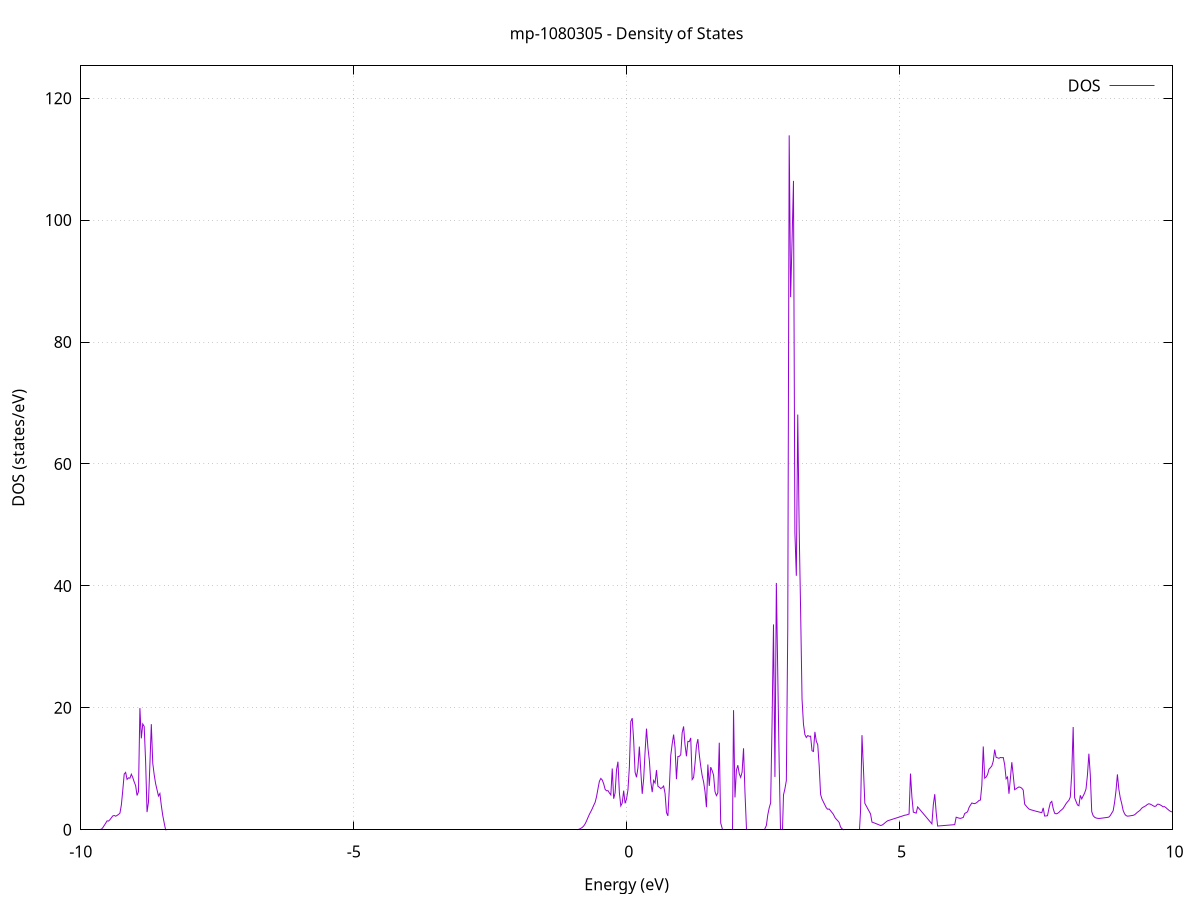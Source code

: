 set title 'mp-1080305 - Density of States'
set xlabel 'Energy (eV)'
set ylabel 'DOS (states/eV)'
set grid
set xrange [-10:10]
set yrange [0:125.289]
set xzeroaxis lt -1
set terminal png size 800,600
set output 'mp-1080305_dos_gnuplot.png'
plot '-' using 1:2 with lines title 'DOS'
-34.563300 0.000000
-34.537200 0.000000
-34.511000 0.000000
-34.484900 0.000000
-34.458800 0.000000
-34.432600 0.000000
-34.406500 0.000000
-34.380300 0.000000
-34.354200 0.000000
-34.328000 0.000000
-34.301900 0.000000
-34.275800 0.000000
-34.249600 0.000000
-34.223500 0.000000
-34.197300 0.000000
-34.171200 0.000000
-34.145000 0.000000
-34.118900 0.000000
-34.092800 0.000000
-34.066600 0.000000
-34.040500 0.000000
-34.014300 0.000000
-33.988200 0.000000
-33.962000 0.000000
-33.935900 0.000000
-33.909800 0.000000
-33.883600 0.000000
-33.857500 0.000000
-33.831300 0.000000
-33.805200 0.000000
-33.779000 0.000000
-33.752900 0.000000
-33.726800 0.000000
-33.700600 0.000000
-33.674500 0.000000
-33.648300 0.000000
-33.622200 0.000000
-33.596000 0.000000
-33.569900 0.000000
-33.543800 0.000000
-33.517600 0.000000
-33.491500 0.000000
-33.465300 0.000000
-33.439200 0.000000
-33.413000 0.000000
-33.386900 0.000000
-33.360800 0.000000
-33.334600 0.000000
-33.308500 0.000000
-33.282300 0.000000
-33.256200 0.000000
-33.230000 0.000000
-33.203900 0.000000
-33.177800 0.000000
-33.151600 0.000000
-33.125500 0.000000
-33.099300 0.000000
-33.073200 0.000000
-33.047000 0.000000
-33.020900 0.000000
-32.994800 0.000000
-32.968600 0.000000
-32.942500 0.000000
-32.916300 0.000000
-32.890200 0.000000
-32.864000 0.000000
-32.837900 0.000000
-32.811800 0.000000
-32.785600 0.000000
-32.759500 0.000000
-32.733300 0.000000
-32.707200 0.000000
-32.681000 0.000000
-32.654900 0.000000
-32.628800 0.000000
-32.602600 0.000000
-32.576500 0.000000
-32.550300 0.000000
-32.524200 0.000000
-32.498000 0.000000
-32.471900 0.000000
-32.445800 0.000000
-32.419600 0.000000
-32.393500 0.000000
-32.367300 0.000000
-32.341200 0.000000
-32.315000 0.000000
-32.288900 0.000000
-32.262800 0.000000
-32.236600 0.000000
-32.210500 0.000000
-32.184300 23.205600
-32.158200 121.771700
-32.132000 0.000000
-32.105900 0.000000
-32.079800 0.000000
-32.053600 0.000000
-32.027500 0.000000
-32.001300 0.000000
-31.975200 19.599900
-31.949000 83.750900
-31.922900 0.000000
-31.896800 0.000000
-31.870600 0.000000
-31.844500 0.000000
-31.818300 0.000000
-31.792200 0.000000
-31.766000 0.000000
-31.739900 0.000000
-31.713700 0.000000
-31.687600 0.000000
-31.661500 0.000000
-31.635300 0.000000
-31.609200 0.000000
-31.583000 0.000000
-31.556900 0.000000
-31.530700 0.000000
-31.504600 0.000000
-31.478500 0.000000
-31.452300 0.000000
-31.426200 0.000000
-31.400000 0.000000
-31.373900 0.000000
-31.347700 0.000000
-31.321600 0.000000
-31.295500 0.000000
-31.269300 0.000000
-31.243200 0.000000
-31.217000 0.000000
-31.190900 0.000000
-31.164700 0.000000
-31.138600 0.000000
-31.112500 0.000000
-31.086300 0.000000
-31.060200 0.000000
-31.034000 0.000000
-31.007900 0.000000
-30.981700 0.000000
-30.955600 0.000000
-30.929500 0.000000
-30.903300 0.000000
-30.877200 0.000000
-30.851000 0.000000
-30.824900 0.000000
-30.798700 0.000000
-30.772600 0.000000
-30.746500 0.000000
-30.720300 0.000000
-30.694200 0.000000
-30.668000 0.000000
-30.641900 0.000000
-30.615700 0.000000
-30.589600 0.000000
-30.563500 0.000000
-30.537300 0.000000
-30.511200 0.000000
-30.485000 0.000000
-30.458900 0.000000
-30.432700 0.000000
-30.406600 0.000000
-30.380500 0.000000
-30.354300 0.000000
-30.328200 0.000000
-30.302000 0.000000
-30.275900 0.000000
-30.249700 0.000000
-30.223600 0.000000
-30.197500 0.000000
-30.171300 0.000000
-30.145200 0.000000
-30.119000 0.000000
-30.092900 0.000000
-30.066700 0.000000
-30.040600 0.000000
-30.014500 0.000000
-29.988300 0.000000
-29.962200 0.000000
-29.936000 0.000000
-29.909900 0.000000
-29.883700 0.000000
-29.857600 0.000000
-29.831500 0.000000
-29.805300 0.000000
-29.779200 0.000000
-29.753000 0.000000
-29.726900 0.000000
-29.700700 0.000000
-29.674600 0.000000
-29.648500 0.000000
-29.622300 0.000000
-29.596200 0.000000
-29.570000 0.000000
-29.543900 0.000000
-29.517700 0.000000
-29.491600 0.000000
-29.465500 0.000000
-29.439300 0.000000
-29.413200 0.000000
-29.387000 0.000000
-29.360900 0.000000
-29.334700 0.000000
-29.308600 0.000000
-29.282500 0.000000
-29.256300 0.000000
-29.230200 0.000000
-29.204000 0.000000
-29.177900 0.000000
-29.151700 0.000000
-29.125600 0.000000
-29.099500 0.000000
-29.073300 0.000000
-29.047200 0.000000
-29.021000 0.000000
-28.994900 0.000000
-28.968700 0.000000
-28.942600 0.000000
-28.916500 0.000000
-28.890300 0.000000
-28.864200 0.000000
-28.838000 0.000000
-28.811900 0.000000
-28.785700 0.000000
-28.759600 0.000000
-28.733500 0.000000
-28.707300 0.000000
-28.681200 0.000000
-28.655000 0.000000
-28.628900 0.000000
-28.602700 0.000000
-28.576600 0.000000
-28.550500 0.000000
-28.524300 0.000000
-28.498200 0.000000
-28.472000 0.000000
-28.445900 0.000000
-28.419700 0.000000
-28.393600 0.000000
-28.367500 0.000000
-28.341300 0.000000
-28.315200 0.000000
-28.289000 0.000000
-28.262900 0.000000
-28.236700 0.000000
-28.210600 0.000000
-28.184500 0.000000
-28.158300 0.000000
-28.132200 0.000000
-28.106000 0.000000
-28.079900 0.000000
-28.053700 0.000000
-28.027600 0.000000
-28.001500 0.000000
-27.975300 0.000000
-27.949200 0.000000
-27.923000 0.000000
-27.896900 0.000000
-27.870700 0.000000
-27.844600 0.000000
-27.818400 0.000000
-27.792300 0.000000
-27.766200 0.000000
-27.740000 0.000000
-27.713900 0.000000
-27.687700 0.000000
-27.661600 0.000000
-27.635400 0.000000
-27.609300 0.000000
-27.583200 0.000000
-27.557000 0.000000
-27.530900 0.000000
-27.504700 0.000000
-27.478600 0.000000
-27.452400 0.000000
-27.426300 0.000000
-27.400200 0.000000
-27.374000 0.000000
-27.347900 0.000000
-27.321700 0.000000
-27.295600 0.000000
-27.269400 0.000000
-27.243300 0.000000
-27.217200 0.000000
-27.191000 0.000000
-27.164900 0.000000
-27.138700 0.000000
-27.112600 0.000000
-27.086400 0.000000
-27.060300 0.000000
-27.034200 0.000000
-27.008000 0.000000
-26.981900 0.000000
-26.955700 0.000000
-26.929600 0.000000
-26.903400 0.000000
-26.877300 0.000000
-26.851200 0.000000
-26.825000 0.000000
-26.798900 0.000000
-26.772700 0.000000
-26.746600 0.000000
-26.720400 0.000000
-26.694300 0.000000
-26.668200 0.000000
-26.642000 0.000000
-26.615900 0.000000
-26.589700 0.000000
-26.563600 0.000000
-26.537400 0.000000
-26.511300 0.000000
-26.485200 0.000000
-26.459000 0.000000
-26.432900 0.000000
-26.406700 0.000000
-26.380600 0.000000
-26.354400 0.000000
-26.328300 0.000000
-26.302200 0.000000
-26.276000 0.000000
-26.249900 0.000000
-26.223700 0.000000
-26.197600 0.000000
-26.171400 0.000000
-26.145300 0.000000
-26.119200 0.000000
-26.093000 0.000000
-26.066900 0.000000
-26.040700 0.000000
-26.014600 0.000000
-25.988400 0.000000
-25.962300 0.000000
-25.936200 0.000000
-25.910000 0.000000
-25.883900 0.000000
-25.857700 0.000000
-25.831600 0.000000
-25.805400 0.000000
-25.779300 0.000000
-25.753200 0.000000
-25.727000 0.000000
-25.700900 0.000000
-25.674700 0.000000
-25.648600 0.000000
-25.622400 0.000000
-25.596300 0.000000
-25.570200 0.000000
-25.544000 0.000000
-25.517900 0.000000
-25.491700 0.000000
-25.465600 0.000000
-25.439400 0.000000
-25.413300 0.000000
-25.387200 0.000000
-25.361000 0.000000
-25.334900 0.000000
-25.308700 0.000000
-25.282600 0.000000
-25.256400 0.000000
-25.230300 0.000000
-25.204200 0.000000
-25.178000 0.000000
-25.151900 0.000000
-25.125700 0.000000
-25.099600 0.000000
-25.073400 0.000000
-25.047300 0.000000
-25.021200 0.000000
-24.995000 0.000000
-24.968900 0.000000
-24.942700 0.000000
-24.916600 0.000000
-24.890400 0.000000
-24.864300 0.000000
-24.838200 0.000000
-24.812000 0.000000
-24.785900 0.000000
-24.759700 0.000000
-24.733600 0.000000
-24.707400 0.000000
-24.681300 0.000000
-24.655200 0.000000
-24.629000 0.000000
-24.602900 0.000000
-24.576700 0.000000
-24.550600 0.000000
-24.524400 0.000000
-24.498300 0.000000
-24.472200 0.000000
-24.446000 0.000000
-24.419900 0.000000
-24.393700 0.000000
-24.367600 0.000000
-24.341400 0.000000
-24.315300 0.000000
-24.289200 0.000000
-24.263000 0.000000
-24.236900 0.000000
-24.210700 0.000000
-24.184600 0.000000
-24.158400 0.000000
-24.132300 0.000000
-24.106200 0.000000
-24.080000 0.000000
-24.053900 0.000000
-24.027700 0.000000
-24.001600 0.000000
-23.975400 0.000000
-23.949300 0.000000
-23.923100 0.000000
-23.897000 0.000000
-23.870900 0.000000
-23.844700 0.000000
-23.818600 0.000000
-23.792400 0.000000
-23.766300 0.000000
-23.740100 0.000000
-23.714000 0.000000
-23.687900 0.000000
-23.661700 0.000000
-23.635600 0.000000
-23.609400 0.000000
-23.583300 0.000000
-23.557100 0.000000
-23.531000 0.000000
-23.504900 0.000000
-23.478700 0.000000
-23.452600 0.000000
-23.426400 0.000000
-23.400300 0.000000
-23.374100 0.000000
-23.348000 0.000000
-23.321900 0.000000
-23.295700 0.000000
-23.269600 0.000000
-23.243400 0.000000
-23.217300 0.000000
-23.191100 0.000000
-23.165000 0.000000
-23.138900 0.000000
-23.112700 0.000000
-23.086600 0.000000
-23.060400 0.000000
-23.034300 0.000000
-23.008100 0.000000
-22.982000 0.000000
-22.955900 0.000000
-22.929700 0.000000
-22.903600 0.000000
-22.877400 0.000000
-22.851300 0.000000
-22.825100 0.000000
-22.799000 0.000000
-22.772900 0.000000
-22.746700 0.000000
-22.720600 0.000000
-22.694400 0.000000
-22.668300 0.000000
-22.642100 0.000000
-22.616000 0.000000
-22.589900 0.000000
-22.563700 0.000000
-22.537600 0.000000
-22.511400 0.000000
-22.485300 0.000000
-22.459100 0.000000
-22.433000 0.000000
-22.406900 0.000000
-22.380700 0.000000
-22.354600 0.000000
-22.328400 0.000000
-22.302300 0.000000
-22.276100 0.000000
-22.250000 0.000000
-22.223900 0.000000
-22.197700 0.000000
-22.171600 0.000000
-22.145400 0.000000
-22.119300 0.000000
-22.093100 0.000000
-22.067000 0.000000
-22.040900 0.000000
-22.014700 0.000000
-21.988600 0.000000
-21.962400 0.000000
-21.936300 0.000000
-21.910100 0.000000
-21.884000 0.000000
-21.857900 0.000000
-21.831700 0.000000
-21.805600 0.000000
-21.779400 0.000000
-21.753300 0.000000
-21.727100 0.000000
-21.701000 0.000000
-21.674900 0.000000
-21.648700 0.000000
-21.622600 0.000000
-21.596400 0.000000
-21.570300 0.000000
-21.544100 0.000000
-21.518000 0.000000
-21.491900 0.000000
-21.465700 0.000000
-21.439600 0.000000
-21.413400 0.000000
-21.387300 0.000000
-21.361100 0.000000
-21.335000 0.000000
-21.308900 0.000000
-21.282700 0.000000
-21.256600 0.000000
-21.230400 0.000000
-21.204300 0.000000
-21.178100 0.000000
-21.152000 0.000000
-21.125900 0.000000
-21.099700 0.000000
-21.073600 0.000000
-21.047400 0.000000
-21.021300 0.000000
-20.995100 0.000000
-20.969000 0.000000
-20.942900 0.000000
-20.916700 0.000000
-20.890600 0.000000
-20.864400 0.000000
-20.838300 0.000000
-20.812100 0.000000
-20.786000 0.000000
-20.759900 0.000000
-20.733700 0.000000
-20.707600 0.000000
-20.681400 0.000000
-20.655300 0.000000
-20.629100 0.000000
-20.603000 0.000000
-20.576900 0.000000
-20.550700 0.000000
-20.524600 0.000000
-20.498400 0.000000
-20.472300 0.000000
-20.446100 0.000000
-20.420000 0.000000
-20.393900 0.000000
-20.367700 0.000000
-20.341600 0.000000
-20.315400 0.000000
-20.289300 0.000000
-20.263100 0.000000
-20.237000 0.000000
-20.210900 0.000000
-20.184700 0.000000
-20.158600 0.000000
-20.132400 0.000000
-20.106300 0.000000
-20.080100 0.000000
-20.054000 0.000000
-20.027800 0.000000
-20.001700 0.000000
-19.975600 0.000000
-19.949400 0.000000
-19.923300 0.000000
-19.897100 0.000000
-19.871000 0.000000
-19.844800 0.000000
-19.818700 0.000000
-19.792600 0.000000
-19.766400 0.000000
-19.740300 0.000000
-19.714100 0.000000
-19.688000 0.000000
-19.661800 0.000000
-19.635700 0.000000
-19.609600 0.000000
-19.583400 0.000000
-19.557300 0.000000
-19.531100 0.000000
-19.505000 0.000000
-19.478800 0.000000
-19.452700 0.000000
-19.426600 0.000000
-19.400400 0.000000
-19.374300 0.000000
-19.348100 0.000000
-19.322000 0.000000
-19.295800 0.000000
-19.269700 0.000000
-19.243600 0.000000
-19.217400 0.000000
-19.191300 0.000000
-19.165100 0.000000
-19.139000 0.000000
-19.112800 0.000000
-19.086700 0.000000
-19.060600 0.000000
-19.034400 0.000000
-19.008300 0.000000
-18.982100 0.000000
-18.956000 0.000000
-18.929800 0.000000
-18.903700 0.000000
-18.877600 0.000000
-18.851400 0.000000
-18.825300 0.000000
-18.799100 0.000000
-18.773000 0.000000
-18.746800 0.000000
-18.720700 0.000000
-18.694600 0.000000
-18.668400 0.000000
-18.642300 0.000000
-18.616100 0.000000
-18.590000 0.000000
-18.563800 0.000000
-18.537700 0.000000
-18.511600 0.000000
-18.485400 0.000000
-18.459300 0.000000
-18.433100 0.000000
-18.407000 0.000000
-18.380800 0.000000
-18.354700 0.000000
-18.328600 0.000000
-18.302400 0.000000
-18.276300 0.000000
-18.250100 0.000000
-18.224000 0.000000
-18.197800 0.000000
-18.171700 0.000000
-18.145600 0.000000
-18.119400 0.000000
-18.093300 0.000000
-18.067100 0.000000
-18.041000 0.000000
-18.014800 0.000000
-17.988700 0.000000
-17.962600 0.000000
-17.936400 0.000000
-17.910300 0.000000
-17.884100 0.000000
-17.858000 0.000000
-17.831800 0.000000
-17.805700 0.000000
-17.779600 0.000000
-17.753400 0.000000
-17.727300 0.000000
-17.701100 0.000000
-17.675000 0.000000
-17.648800 0.000000
-17.622700 0.000000
-17.596600 0.000000
-17.570400 0.000000
-17.544300 0.000000
-17.518100 0.000000
-17.492000 0.000000
-17.465800 0.000000
-17.439700 0.000000
-17.413600 0.000000
-17.387400 0.000000
-17.361300 0.000000
-17.335100 0.000000
-17.309000 0.000000
-17.282800 0.000000
-17.256700 0.000000
-17.230600 0.000000
-17.204400 0.000000
-17.178300 0.000000
-17.152100 0.000000
-17.126000 0.000000
-17.099800 0.000000
-17.073700 0.000000
-17.047600 0.000000
-17.021400 0.000000
-16.995300 0.000000
-16.969100 0.000000
-16.943000 0.000000
-16.916800 0.000000
-16.890700 0.000000
-16.864600 0.000000
-16.838400 0.000000
-16.812300 0.000000
-16.786100 0.000000
-16.760000 0.000000
-16.733800 0.000000
-16.707700 0.000000
-16.681600 0.000000
-16.655400 0.000000
-16.629300 0.000000
-16.603100 0.000000
-16.577000 0.000000
-16.550800 0.000000
-16.524700 0.000000
-16.498600 0.000000
-16.472400 0.000000
-16.446300 0.000000
-16.420100 0.000000
-16.394000 0.000000
-16.367800 0.000000
-16.341700 0.000000
-16.315600 0.000000
-16.289400 0.000000
-16.263300 0.000000
-16.237100 0.000000
-16.211000 0.000000
-16.184800 0.000000
-16.158700 0.000000
-16.132500 0.000000
-16.106400 0.000000
-16.080300 0.000000
-16.054100 0.000000
-16.028000 0.000000
-16.001800 0.000000
-15.975700 0.000000
-15.949500 0.000000
-15.923400 0.000000
-15.897300 0.000000
-15.871100 0.000000
-15.845000 0.000000
-15.818800 0.000000
-15.792700 0.000000
-15.766500 0.000000
-15.740400 0.000000
-15.714300 0.000000
-15.688100 0.000000
-15.662000 0.000000
-15.635800 0.000000
-15.609700 0.000000
-15.583500 0.000000
-15.557400 0.000000
-15.531300 0.000000
-15.505100 0.000000
-15.479000 0.000000
-15.452800 0.000000
-15.426700 0.000000
-15.400500 0.000000
-15.374400 0.000000
-15.348300 0.000000
-15.322100 0.000000
-15.296000 0.000000
-15.269800 7.525600
-15.243700 14.903200
-15.217500 6.614800
-15.191400 5.907200
-15.165300 5.199700
-15.139100 3.142900
-15.113000 3.004900
-15.086800 5.795700
-15.060700 9.660700
-15.034500 9.916600
-15.008400 10.782500
-14.982300 12.162300
-14.956100 12.845300
-14.930000 13.509400
-14.903800 13.240300
-14.877700 29.172300
-14.851500 29.274200
-14.825400 21.639900
-14.799300 19.322300
-14.773100 26.034200
-14.747000 27.474100
-14.720800 31.866800
-14.694700 19.792100
-14.668500 25.800500
-14.642400 16.163900
-14.616300 10.837600
-14.590100 12.583700
-14.564000 15.995400
-14.537800 10.647600
-14.511700 7.151000
-14.485500 7.066500
-14.459400 0.861900
-14.433300 0.000000
-14.407100 0.000000
-14.381000 0.000000
-14.354800 0.000000
-14.328700 0.000000
-14.302500 0.000000
-14.276400 0.000000
-14.250300 0.000000
-14.224100 0.000000
-14.198000 0.000000
-14.171800 0.000000
-14.145700 0.000000
-14.119500 0.000000
-14.093400 0.000000
-14.067300 0.000000
-14.041100 0.000000
-14.015000 0.000000
-13.988800 0.000000
-13.962700 0.000000
-13.936500 0.000000
-13.910400 0.000000
-13.884300 0.000000
-13.858100 0.000000
-13.832000 0.000000
-13.805800 0.000000
-13.779700 0.000000
-13.753500 0.000000
-13.727400 0.000000
-13.701300 0.000000
-13.675100 0.000000
-13.649000 0.000000
-13.622800 0.000000
-13.596700 0.000000
-13.570500 0.000000
-13.544400 0.000000
-13.518300 0.000000
-13.492100 0.000000
-13.466000 0.000000
-13.439800 0.000000
-13.413700 0.000000
-13.387500 0.000000
-13.361400 0.000000
-13.335300 0.000000
-13.309100 0.000000
-13.283000 0.000000
-13.256800 0.000000
-13.230700 0.000000
-13.204500 0.000000
-13.178400 0.000000
-13.152300 0.000000
-13.126100 0.000000
-13.100000 0.000000
-13.073800 0.000000
-13.047700 0.000000
-13.021500 0.000000
-12.995400 0.000000
-12.969300 0.000000
-12.943100 0.000000
-12.917000 0.000000
-12.890800 0.000000
-12.864700 0.000000
-12.838500 0.000000
-12.812400 0.000000
-12.786300 0.000000
-12.760100 0.000000
-12.734000 0.000000
-12.707800 0.000000
-12.681700 0.000000
-12.655500 0.000000
-12.629400 0.000000
-12.603300 0.000000
-12.577100 0.000000
-12.551000 0.000000
-12.524800 0.000000
-12.498700 0.000000
-12.472500 0.000000
-12.446400 0.000000
-12.420300 0.000000
-12.394100 0.000000
-12.368000 0.000000
-12.341800 0.000000
-12.315700 0.000000
-12.289500 0.000000
-12.263400 0.000000
-12.237200 0.000000
-12.211100 0.000000
-12.185000 0.000000
-12.158800 0.000000
-12.132700 0.000000
-12.106500 0.000000
-12.080400 0.000000
-12.054200 0.000000
-12.028100 0.000000
-12.002000 0.000000
-11.975800 0.000000
-11.949700 0.000000
-11.923500 0.000000
-11.897400 0.000000
-11.871200 0.000000
-11.845100 0.000000
-11.819000 0.000000
-11.792800 0.000000
-11.766700 0.000000
-11.740500 0.000000
-11.714400 0.000000
-11.688200 0.000000
-11.662100 0.000000
-11.636000 0.000000
-11.609800 0.000000
-11.583700 0.000000
-11.557500 0.000000
-11.531400 0.000000
-11.505200 0.000000
-11.479100 0.000000
-11.453000 0.000000
-11.426800 0.000000
-11.400700 0.000000
-11.374500 0.000000
-11.348400 0.000000
-11.322200 0.000000
-11.296100 0.000000
-11.270000 0.000000
-11.243800 0.000000
-11.217700 0.000000
-11.191500 0.000000
-11.165400 0.000000
-11.139200 0.000000
-11.113100 0.000000
-11.087000 0.000000
-11.060800 0.000000
-11.034700 0.000000
-11.008500 0.000000
-10.982400 0.000000
-10.956200 0.000000
-10.930100 0.000000
-10.904000 0.000000
-10.877800 0.000000
-10.851700 0.000000
-10.825500 0.000000
-10.799400 0.000000
-10.773200 0.000000
-10.747100 0.000000
-10.721000 0.000000
-10.694800 0.000000
-10.668700 0.000000
-10.642500 0.000000
-10.616400 0.000000
-10.590200 0.000000
-10.564100 0.000000
-10.538000 0.000000
-10.511800 0.000000
-10.485700 0.000000
-10.459500 0.000000
-10.433400 0.000000
-10.407200 0.000000
-10.381100 0.000000
-10.355000 0.000000
-10.328800 0.000000
-10.302700 0.000000
-10.276500 0.000000
-10.250400 0.000000
-10.224200 0.000000
-10.198100 0.000000
-10.172000 0.000000
-10.145800 0.000000
-10.119700 0.000000
-10.093500 0.000000
-10.067400 0.000000
-10.041200 0.000000
-10.015100 0.000000
-9.989000 0.000000
-9.962800 0.000000
-9.936700 0.000000
-9.910500 0.000000
-9.884400 0.000000
-9.858200 0.000000
-9.832100 0.000000
-9.806000 0.000000
-9.779800 0.000000
-9.753700 0.000000
-9.727500 0.000000
-9.701400 0.000000
-9.675200 0.000000
-9.649100 0.000000
-9.623000 0.086900
-9.596800 0.350500
-9.570700 0.703700
-9.544500 1.070900
-9.518400 1.459800
-9.492200 1.427400
-9.466100 1.654300
-9.440000 1.963200
-9.413800 2.272400
-9.387700 2.343000
-9.361500 2.226100
-9.335400 2.356000
-9.309200 2.514600
-9.283100 2.723500
-9.257000 4.055600
-9.230800 6.460500
-9.204700 9.138900
-9.178500 9.411700
-9.152400 8.262800
-9.126200 8.515500
-9.100100 8.455800
-9.074000 9.111200
-9.047800 8.570800
-9.021700 7.843500
-8.995500 7.254200
-8.969400 5.624900
-8.943200 6.247500
-8.917100 19.961100
-8.891000 14.989800
-8.864800 17.361000
-8.838700 16.947000
-8.812500 11.221800
-8.786400 2.899300
-8.760200 4.552600
-8.734100 10.719700
-8.708000 17.327500
-8.681800 10.922100
-8.655700 9.044700
-8.629500 7.576600
-8.603400 6.566600
-8.577200 5.540400
-8.551100 5.953800
-8.525000 4.000500
-8.498800 2.360200
-8.472700 1.154100
-8.446500 0.000700
-8.420400 0.000000
-8.394200 0.000000
-8.368100 0.000000
-8.341900 0.000000
-8.315800 0.000000
-8.289700 0.000000
-8.263500 0.000000
-8.237400 0.000000
-8.211200 0.000000
-8.185100 0.000000
-8.158900 0.000000
-8.132800 0.000000
-8.106700 0.000000
-8.080500 0.000000
-8.054400 0.000000
-8.028200 0.000000
-8.002100 0.000000
-7.975900 0.000000
-7.949800 0.000000
-7.923700 0.000000
-7.897500 0.000000
-7.871400 0.000000
-7.845200 0.000000
-7.819100 0.000000
-7.792900 0.000000
-7.766800 0.000000
-7.740700 0.000000
-7.714500 0.000000
-7.688400 0.000000
-7.662200 0.000000
-7.636100 0.000000
-7.609900 0.000000
-7.583800 0.000000
-7.557700 0.000000
-7.531500 0.000000
-7.505400 0.000000
-7.479200 0.000000
-7.453100 0.000000
-7.426900 0.000000
-7.400800 0.000000
-7.374700 0.000000
-7.348500 0.000000
-7.322400 0.000000
-7.296200 0.000000
-7.270100 0.000000
-7.243900 0.000000
-7.217800 0.000000
-7.191700 0.000000
-7.165500 0.000000
-7.139400 0.000000
-7.113200 0.000000
-7.087100 0.000000
-7.060900 0.000000
-7.034800 0.000000
-7.008700 0.000000
-6.982500 0.000000
-6.956400 0.000000
-6.930200 0.000000
-6.904100 0.000000
-6.877900 0.000000
-6.851800 0.000000
-6.825700 0.000000
-6.799500 0.000000
-6.773400 0.000000
-6.747200 0.000000
-6.721100 0.000000
-6.694900 0.000000
-6.668800 0.000000
-6.642700 0.000000
-6.616500 0.000000
-6.590400 0.000000
-6.564200 0.000000
-6.538100 0.000000
-6.511900 0.000000
-6.485800 0.000000
-6.459700 0.000000
-6.433500 0.000000
-6.407400 0.000000
-6.381200 0.000000
-6.355100 0.000000
-6.328900 0.000000
-6.302800 0.000000
-6.276700 0.000000
-6.250500 0.000000
-6.224400 0.000000
-6.198200 0.000000
-6.172100 0.000000
-6.145900 0.000000
-6.119800 0.000000
-6.093700 0.000000
-6.067500 0.000000
-6.041400 0.000000
-6.015200 0.000000
-5.989100 0.000000
-5.962900 0.000000
-5.936800 0.000000
-5.910700 0.000000
-5.884500 0.000000
-5.858400 0.000000
-5.832200 0.000000
-5.806100 0.000000
-5.779900 0.000000
-5.753800 0.000000
-5.727700 0.000000
-5.701500 0.000000
-5.675400 0.000000
-5.649200 0.000000
-5.623100 0.000000
-5.596900 0.000000
-5.570800 0.000000
-5.544700 0.000000
-5.518500 0.000000
-5.492400 0.000000
-5.466200 0.000000
-5.440100 0.000000
-5.413900 0.000000
-5.387800 0.000000
-5.361700 0.000000
-5.335500 0.000000
-5.309400 0.000000
-5.283200 0.000000
-5.257100 0.000000
-5.230900 0.000000
-5.204800 0.000000
-5.178700 0.000000
-5.152500 0.000000
-5.126400 0.000000
-5.100200 0.000000
-5.074100 0.000000
-5.047900 0.000000
-5.021800 0.000000
-4.995700 0.000000
-4.969500 0.000000
-4.943400 0.000000
-4.917200 0.000000
-4.891100 0.000000
-4.864900 0.000000
-4.838800 0.000000
-4.812700 0.000000
-4.786500 0.000000
-4.760400 0.000000
-4.734200 0.000000
-4.708100 0.000000
-4.681900 0.000000
-4.655800 0.000000
-4.629700 0.000000
-4.603500 0.000000
-4.577400 0.000000
-4.551200 0.000000
-4.525100 0.000000
-4.498900 0.000000
-4.472800 0.000000
-4.446600 0.000000
-4.420500 0.000000
-4.394400 0.000000
-4.368200 0.000000
-4.342100 0.000000
-4.315900 0.000000
-4.289800 0.000000
-4.263600 0.000000
-4.237500 0.000000
-4.211400 0.000000
-4.185200 0.000000
-4.159100 0.000000
-4.132900 0.000000
-4.106800 0.000000
-4.080600 0.000000
-4.054500 0.000000
-4.028400 0.000000
-4.002200 0.000000
-3.976100 0.000000
-3.949900 0.000000
-3.923800 0.000000
-3.897600 0.000000
-3.871500 0.000000
-3.845400 0.000000
-3.819200 0.000000
-3.793100 0.000000
-3.766900 0.000000
-3.740800 0.000000
-3.714600 0.000000
-3.688500 0.000000
-3.662400 0.000000
-3.636200 0.000000
-3.610100 0.000000
-3.583900 0.000000
-3.557800 0.000000
-3.531600 0.000000
-3.505500 0.000000
-3.479400 0.000000
-3.453200 0.000000
-3.427100 0.000000
-3.400900 0.000000
-3.374800 0.000000
-3.348600 0.000000
-3.322500 0.000000
-3.296400 0.000000
-3.270200 0.000000
-3.244100 0.000000
-3.217900 0.000000
-3.191800 0.000000
-3.165600 0.000000
-3.139500 0.000000
-3.113400 0.000000
-3.087200 0.000000
-3.061100 0.000000
-3.034900 0.000000
-3.008800 0.000000
-2.982600 0.000000
-2.956500 0.000000
-2.930400 0.000000
-2.904200 0.000000
-2.878100 0.000000
-2.851900 0.000000
-2.825800 0.000000
-2.799600 0.000000
-2.773500 0.000000
-2.747400 0.000000
-2.721200 0.000000
-2.695100 0.000000
-2.668900 0.000000
-2.642800 0.000000
-2.616600 0.000000
-2.590500 0.000000
-2.564400 0.000000
-2.538200 0.000000
-2.512100 0.000000
-2.485900 0.000000
-2.459800 0.000000
-2.433600 0.000000
-2.407500 0.000000
-2.381400 0.000000
-2.355200 0.000000
-2.329100 0.000000
-2.302900 0.000000
-2.276800 0.000000
-2.250600 0.000000
-2.224500 0.000000
-2.198400 0.000000
-2.172200 0.000000
-2.146100 0.000000
-2.119900 0.000000
-2.093800 0.000000
-2.067600 0.000000
-2.041500 0.000000
-2.015400 0.000000
-1.989200 0.000000
-1.963100 0.000000
-1.936900 0.000000
-1.910800 0.000000
-1.884600 0.000000
-1.858500 0.000000
-1.832400 0.000000
-1.806200 0.000000
-1.780100 0.000000
-1.753900 0.000000
-1.727800 0.000000
-1.701600 0.000000
-1.675500 0.000000
-1.649400 0.000000
-1.623200 0.000000
-1.597100 0.000000
-1.570900 0.000000
-1.544800 0.000000
-1.518600 0.000000
-1.492500 0.000000
-1.466400 0.000000
-1.440200 0.000000
-1.414100 0.000000
-1.387900 0.000000
-1.361800 0.000000
-1.335600 0.000000
-1.309500 0.000000
-1.283400 0.000000
-1.257200 0.000000
-1.231100 0.000000
-1.204900 0.000000
-1.178800 0.000000
-1.152600 0.000000
-1.126500 0.000000
-1.100400 0.000000
-1.074200 0.000000
-1.048100 0.000000
-1.021900 0.000000
-0.995800 0.000000
-0.969600 0.000000
-0.943500 0.000000
-0.917400 0.000000
-0.891200 0.034800
-0.865100 0.121500
-0.838900 0.241100
-0.812800 0.391500
-0.786600 0.623400
-0.760500 0.972800
-0.734400 1.456700
-0.708200 2.013600
-0.682100 2.549200
-0.655900 2.989800
-0.629800 3.462800
-0.603600 4.008800
-0.577500 4.499500
-0.551300 5.434900
-0.525200 6.737900
-0.499100 7.959700
-0.472900 8.420400
-0.446800 8.156400
-0.420600 7.544500
-0.394500 6.636000
-0.368300 6.385000
-0.342200 6.424600
-0.316100 6.037500
-0.289900 5.719000
-0.263800 10.055400
-0.237600 5.090900
-0.211500 6.047400
-0.185300 9.841600
-0.159200 11.165500
-0.133100 6.061000
-0.106900 3.915700
-0.080800 4.401100
-0.054600 6.414900
-0.028500 4.335900
-0.002300 5.037700
0.023800 6.523600
0.049900 10.268800
0.076100 17.759600
0.102200 18.307200
0.128400 14.706500
0.154500 9.434400
0.180700 8.611000
0.206800 10.159000
0.232900 13.644400
0.259100 9.634200
0.285200 5.891600
0.311400 8.313200
0.337500 12.779900
0.363700 16.588200
0.389800 13.453200
0.415900 11.393600
0.442100 7.887700
0.468200 6.177300
0.494400 8.090400
0.520500 7.672600
0.546700 9.790200
0.572800 7.149700
0.598900 6.964100
0.625100 6.762400
0.651200 6.915100
0.677400 7.176900
0.703500 5.985600
0.729700 2.818700
0.755800 2.272100
0.781900 6.835300
0.808100 12.194200
0.834200 14.074200
0.860400 15.619600
0.886500 13.495600
0.912700 8.302100
0.938800 12.019700
0.964900 12.042300
0.991100 12.303000
1.017200 15.920200
1.043400 16.949100
1.069500 13.948400
1.095700 12.056000
1.121800 14.505300
1.147900 14.453800
1.174100 15.068600
1.200200 8.236900
1.226400 8.565200
1.252500 10.885100
1.278700 13.772900
1.304800 14.876800
1.330900 12.298100
1.357100 10.439100
1.383200 8.907900
1.409400 7.880900
1.435500 6.290600
1.461700 3.708400
1.487800 10.706800
1.513900 7.196000
1.540100 10.273400
1.566200 9.709700
1.592400 8.970500
1.618500 6.260700
1.644700 5.597500
1.670800 6.038600
1.696900 14.279800
1.723100 1.107300
1.749200 0.000000
1.775400 0.000000
1.801500 0.000000
1.827700 0.000000
1.853800 0.000000
1.879900 0.000000
1.906100 0.000000
1.932200 0.000000
1.958400 19.623800
1.984500 5.300700
2.010700 9.744000
2.036800 10.598100
2.062900 9.186300
2.089100 8.591300
2.115200 9.466000
2.141400 13.367100
2.167500 6.221300
2.193700 0.000000
2.219800 0.000000
2.245900 0.000000
2.272100 0.000000
2.298200 0.000000
2.324400 0.000000
2.350500 0.000000
2.376700 0.000000
2.402800 0.000000
2.428900 0.000000
2.455100 0.000000
2.481200 0.000000
2.507400 0.000000
2.533500 0.000000
2.559700 0.699500
2.585800 2.462600
2.611900 3.601300
2.638100 4.415000
2.664200 17.660700
2.690400 33.687600
2.716500 8.664300
2.742700 40.484300
2.768800 25.420900
2.794900 10.595000
2.821100 0.000000
2.847200 0.000000
2.873400 5.721500
2.899500 6.715800
2.925700 8.070200
2.951800 33.100800
2.977900 113.898700
3.004100 87.373300
3.030200 96.578900
3.056400 106.427400
3.082500 48.710600
3.108700 41.656100
3.134800 68.100800
3.160900 49.196200
3.187100 35.994700
3.213200 21.444900
3.239400 17.323900
3.265500 15.613300
3.291700 15.133500
3.317800 15.449700
3.344000 15.334600
3.370100 15.349500
3.396200 12.959200
3.422400 12.844000
3.448500 16.061500
3.474700 14.519100
3.500800 13.965400
3.527000 10.526600
3.553100 5.798900
3.579200 5.029600
3.605400 4.552600
3.631500 4.076200
3.657700 3.600500
3.683800 3.364900
3.710000 3.407700
3.736100 3.126100
3.762200 2.823200
3.788400 2.523800
3.814500 2.034700
3.840700 1.730000
3.866800 1.492400
3.893000 1.202500
3.919100 0.446200
3.945200 0.168200
3.971400 0.012800
3.997500 0.000000
4.023700 0.000000
4.049800 0.000000
4.076000 0.000000
4.102100 0.000000
4.128200 0.000000
4.154400 0.000000
4.180500 0.000000
4.206700 0.000000
4.232800 0.000000
4.259000 0.000000
4.285100 3.084400
4.311200 15.516100
4.337400 10.207700
4.363500 4.341200
4.389700 3.906400
4.415800 3.471600
4.442000 3.036800
4.468100 2.602000
4.494200 1.263200
4.520400 1.175500
4.546500 1.087200
4.572700 0.992300
4.598800 0.897200
4.625000 0.802000
4.651100 0.706800
4.677200 0.756600
4.703400 0.915500
4.729500 1.111600
4.755700 1.307600
4.781800 1.475200
4.808000 1.550400
4.834100 1.625700
4.860200 1.700900
4.886400 1.776200
4.912500 1.851500
4.938700 1.926700
4.964800 2.002000
4.991000 2.077200
5.017100 2.152500
5.043200 2.231600
5.069400 2.312300
5.095500 2.393100
5.121700 2.423700
5.147800 2.500300
5.174000 2.576900
5.200100 9.214700
5.226200 5.356400
5.252400 2.890300
5.278500 2.810800
5.304700 2.731300
5.330800 3.748900
5.357000 3.471400
5.383100 3.194000
5.409200 2.916600
5.435400 2.639100
5.461500 2.361700
5.487700 2.084200
5.513800 1.806800
5.540000 1.529300
5.566100 1.251900
5.592200 0.974500
5.618400 4.118700
5.644500 5.836100
5.670700 2.834600
5.696800 0.618700
5.723000 0.632200
5.749100 0.651300
5.775200 0.670300
5.801400 0.689400
5.827500 0.708400
5.853700 0.727500
5.879800 0.746600
5.906000 0.765600
5.932100 0.784700
5.958200 0.803700
5.984400 0.822800
6.010500 0.841800
6.036700 2.059700
6.062800 1.982600
6.089000 1.907400
6.115100 1.867000
6.141200 1.935900
6.167400 2.030300
6.193500 2.673400
6.219700 2.807900
6.245800 2.950900
6.272000 3.637400
6.298100 4.043400
6.324200 4.393100
6.350400 4.320100
6.376500 4.289000
6.402700 4.393400
6.428800 4.579400
6.455000 4.805000
6.481100 4.875800
6.507200 7.296000
6.533400 13.664700
6.559500 8.469000
6.585700 8.661400
6.611800 9.053200
6.638000 9.937900
6.664100 10.175100
6.690200 10.469500
6.716400 11.255400
6.742500 13.149200
6.768700 11.884500
6.794800 11.805700
6.821000 11.716100
6.847100 11.858600
6.873200 11.818500
6.899400 11.853400
6.925500 10.673300
6.951700 8.364100
6.977800 8.653800
7.004000 5.904800
7.030100 8.403100
7.056200 11.080600
7.082400 8.922700
7.108500 6.577100
7.134700 6.733500
7.160800 6.889500
7.187000 7.027300
7.213100 6.965300
7.239300 6.812200
7.265400 6.507900
7.291500 4.206800
7.317700 3.913900
7.343800 3.642900
7.370000 3.408400
7.396100 3.308000
7.422300 3.240200
7.448400 3.172300
7.474500 3.104400
7.500700 3.037300
7.526800 2.984600
7.553000 2.922000
7.579100 2.860100
7.605300 2.800600
7.631400 3.592200
7.657500 2.258400
7.683700 2.271200
7.709800 2.306500
7.736000 3.467100
7.762100 4.421800
7.788300 4.651700
7.814400 3.483100
7.840500 2.715600
7.866700 2.613400
7.892800 2.680900
7.919000 2.852900
7.945100 3.107700
7.971300 3.286600
7.997400 3.515200
8.023500 3.894100
8.049700 4.277700
8.075800 4.585400
8.102000 4.833600
8.128100 5.371100
8.154300 9.327900
8.180400 16.858600
8.206500 5.255500
8.232700 4.665400
8.258800 4.078500
8.285000 3.937600
8.311100 5.646000
8.337300 5.068800
8.363400 5.550500
8.389500 6.014000
8.415700 6.692800
8.441800 8.981500
8.468000 12.472800
8.494100 9.017100
8.520300 2.973900
8.546400 2.315300
8.572500 2.054900
8.598700 1.941000
8.624800 1.882700
8.651000 1.856900
8.677100 1.874200
8.703300 1.905500
8.729400 1.937100
8.755500 1.968800
8.781700 2.000700
8.807800 2.032700
8.834000 2.078800
8.860100 2.330800
8.886300 2.732500
8.912400 3.094600
8.938500 4.461100
8.964700 6.384900
8.990800 9.085500
9.017000 6.644600
9.043100 5.240900
9.069300 4.310400
9.095400 3.188900
9.121500 2.621200
9.147700 2.335500
9.173800 2.233000
9.200000 2.254200
9.226100 2.288100
9.252300 2.332200
9.278400 2.367200
9.304500 2.455300
9.330700 2.658100
9.356800 2.869400
9.383000 3.039800
9.409100 3.232400
9.435300 3.529600
9.461400 3.698300
9.487500 3.819000
9.513700 3.954900
9.539800 4.150900
9.566000 4.268700
9.592100 4.205500
9.618300 4.087500
9.644400 3.939000
9.670500 3.830000
9.696700 3.883500
9.722800 4.182800
9.749000 4.188000
9.775100 4.081500
9.801300 3.937600
9.827400 3.775400
9.853500 3.797100
9.879700 3.625600
9.905800 3.415900
9.932000 3.220600
9.958100 3.043900
9.984300 2.948700
10.010400 2.938800
10.036500 2.998400
10.062700 3.079100
10.088800 3.154200
10.115000 3.308000
10.141100 3.512300
10.167300 3.937000
10.193400 4.553700
10.219500 5.343900
10.245700 5.509400
10.271800 5.498800
10.298000 5.028000
10.324100 4.874100
10.350300 4.722300
10.376400 4.652700
10.402500 4.620700
10.428700 4.615100
10.454800 3.844400
10.481000 3.179500
10.507100 3.140700
10.533300 3.489300
10.559400 4.087400
10.585500 4.620900
10.611700 5.191600
10.637800 6.398800
10.664000 6.814700
10.690100 7.059500
10.716300 6.521400
10.742400 7.497500
10.768500 7.365100
10.794700 5.070700
10.820800 6.416500
10.847000 1.718800
10.873100 3.065000
10.899300 4.872900
10.925400 9.343400
10.951500 11.641900
10.977700 10.416900
11.003800 7.492500
11.030000 5.995300
11.056100 5.214900
11.082300 4.493500
11.108400 3.682200
11.134600 2.414100
11.160700 1.584900
11.186800 1.563300
11.213000 1.967100
11.239100 3.351100
11.265300 3.264300
11.291400 2.620800
11.317600 3.048600
11.343700 3.968800
11.369800 5.811500
11.396000 7.179600
11.422100 8.746100
11.448300 9.272700
11.474400 8.771500
11.500600 5.686800
11.526700 4.000000
11.552800 3.024000
11.579000 2.709600
11.605100 2.743400
11.631300 2.961100
11.657400 3.563400
11.683600 4.814400
11.709700 6.271700
11.735800 7.655100
11.762000 11.116800
11.788100 10.848700
11.814300 8.577300
11.840400 7.633700
11.866600 6.932600
11.892700 6.199300
11.918800 6.961600
11.945000 6.482000
11.971100 6.166400
11.997300 6.204000
12.023400 7.145700
12.049600 6.670900
12.075700 6.146900
12.101800 5.541300
12.128000 6.144600
12.154100 6.273200
12.180300 6.041600
12.206400 5.752100
12.232600 5.227700
12.258700 6.133300
12.284800 6.251900
12.311000 4.965000
12.337100 5.299200
12.363300 6.561600
12.389400 6.877800
12.415600 6.558600
12.441700 6.145600
12.467800 6.120000
12.494000 6.846000
12.520100 7.913900
12.546300 10.381100
12.572400 11.560300
12.598600 8.276700
12.624700 6.202600
12.650800 5.584800
12.677000 4.950200
12.703100 4.639700
12.729300 5.153600
12.755400 4.803800
12.781600 3.587400
12.807700 3.187200
12.833800 7.180700
12.860000 6.850300
12.886100 6.822700
12.912300 7.423400
12.938400 8.363200
12.964600 8.458400
12.990700 7.467300
13.016800 6.320500
13.043000 5.818400
13.069100 5.678000
13.095300 6.858400
13.121400 6.869500
13.147600 6.592600
13.173700 6.568600
13.199800 6.514700
13.226000 6.368800
13.252100 6.252300
13.278300 5.736300
13.304400 5.053700
13.330600 4.585500
13.356700 3.952700
13.382800 3.324700
13.409000 2.879300
13.435100 2.568900
13.461300 2.308700
13.487400 2.075300
13.513600 1.862500
13.539700 3.206600
13.565800 5.850700
13.592000 7.062800
13.618100 10.004100
13.644300 8.548100
13.670400 7.913100
13.696600 7.861500
13.722700 6.362600
13.748800 5.458100
13.775000 5.135200
13.801100 5.102000
13.827300 4.988400
13.853400 5.028000
13.879600 5.313200
13.905700 5.684700
13.931800 6.094500
13.958000 6.701500
13.984100 6.969500
14.010300 7.114800
14.036400 9.035000
14.062600 9.020800
14.088700 8.473200
14.114800 5.416200
14.141000 4.738900
14.167100 4.275400
14.193300 4.254600
14.219400 4.185500
14.245600 4.583400
14.271700 4.991600
14.297800 5.200600
14.324000 5.836000
14.350100 6.695400
14.376300 7.734400
14.402400 6.996400
14.428600 6.432600
14.454700 5.748000
14.480800 5.523600
14.507000 5.385700
14.533100 5.432100
14.559300 4.552800
14.585400 4.148900
14.611600 4.523400
14.637700 5.364100
14.663800 6.089200
14.690000 5.191500
14.716100 4.650300
14.742300 4.529900
14.768400 4.278100
14.794600 3.923600
14.820700 3.735300
14.846800 3.665400
14.873000 3.478300
14.899100 2.748800
14.925300 2.545800
14.951400 2.354700
14.977600 2.226500
15.003700 2.154500
15.029900 3.055900
15.056000 1.878100
15.082100 1.435100
15.108300 1.044400
15.134400 0.709800
15.160600 0.433800
15.186700 0.254000
15.212900 0.155200
15.239000 0.091900
15.265100 0.050400
15.291300 0.021600
15.317400 0.005400
15.343600 0.000000
15.369700 0.000000
15.395900 0.000000
15.422000 0.000000
15.448100 0.000000
15.474300 0.000000
15.500400 0.000000
15.526600 0.000000
15.552700 0.000000
15.578900 0.000000
15.605000 0.000000
15.631100 0.000000
15.657300 0.000000
15.683400 0.000000
15.709600 0.000000
15.735700 0.000000
15.761900 0.000000
15.788000 0.000000
15.814100 0.000000
15.840300 0.000000
15.866400 0.000000
15.892600 0.000000
15.918700 0.000000
15.944900 0.000000
15.971000 0.000000
15.997100 0.000000
16.023300 0.000000
16.049400 0.000000
16.075600 0.000000
16.101700 0.000000
16.127900 0.000000
16.154000 0.000000
16.180100 0.000000
16.206300 0.000000
16.232400 0.000000
16.258600 0.000000
16.284700 0.000000
16.310900 0.000000
16.337000 0.000000
16.363100 0.000000
16.389300 0.000000
16.415400 0.000000
16.441600 0.000000
16.467700 0.000000
16.493900 0.000000
16.520000 0.000000
16.546100 0.000000
16.572300 0.000000
16.598400 0.000000
16.624600 0.000000
16.650700 0.000000
16.676900 0.000000
16.703000 0.000000
16.729100 0.000000
16.755300 0.000000
16.781400 0.000000
16.807600 0.000000
16.833700 0.000000
16.859900 0.000000
16.886000 0.000000
16.912100 0.000000
16.938300 0.000000
16.964400 0.000000
16.990600 0.000000
17.016700 0.000000
17.042900 0.000000
17.069000 0.000000
17.095100 0.000000
17.121300 0.000000
17.147400 0.000000
17.173600 0.000000
17.199700 0.000000
17.225900 0.000000
17.252000 0.000000
17.278100 0.000000
17.304300 0.000000
17.330400 0.000000
17.356600 0.000000
17.382700 0.000000
17.408900 0.000000
17.435000 0.000000
17.461100 0.000000
17.487300 0.000000
17.513400 0.000000
17.539600 0.000000
17.565700 0.000000
17.591900 0.000000
17.618000 0.000000
17.644100 0.000000
17.670300 0.000000
17.696400 0.000000
17.722600 0.000000
e
